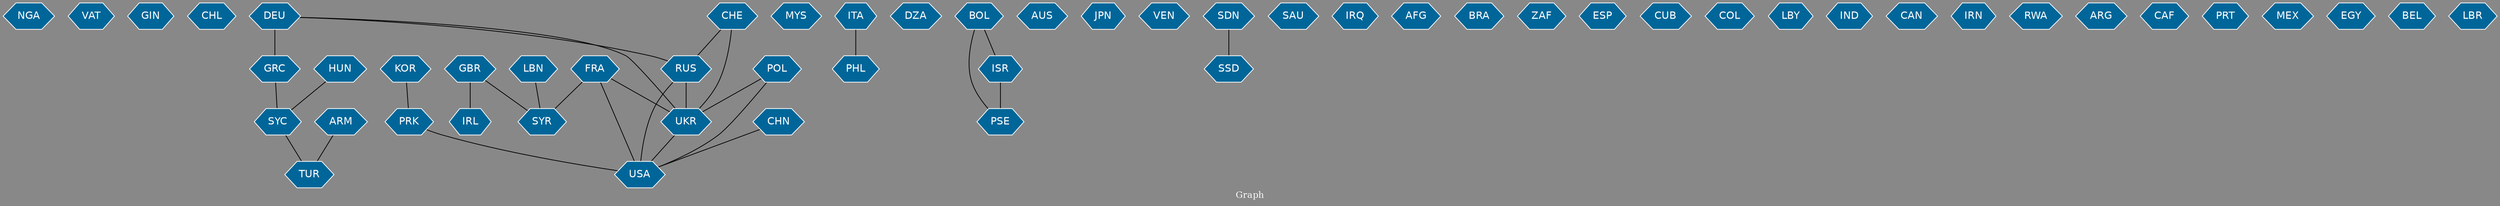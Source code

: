 // Countries together in item graph
graph {
	graph [bgcolor="#888888" fontcolor=white fontsize=12 label="Graph" outputorder=edgesfirst overlap=prism]
	node [color=white fillcolor="#006699" fontcolor=white fontname=Helvetica shape=hexagon style=filled]
	edge [arrowhead=open color=black fontcolor=white fontname=Courier fontsize=12]
		NGA [label=NGA]
		VAT [label=VAT]
		GIN [label=GIN]
		CHL [label=CHL]
		UKR [label=UKR]
		RUS [label=RUS]
		HUN [label=HUN]
		KOR [label=KOR]
		MYS [label=MYS]
		ITA [label=ITA]
		FRA [label=FRA]
		USA [label=USA]
		POL [label=POL]
		DZA [label=DZA]
		PSE [label=PSE]
		AUS [label=AUS]
		JPN [label=JPN]
		TUR [label=TUR]
		GBR [label=GBR]
		VEN [label=VEN]
		BOL [label=BOL]
		SSD [label=SSD]
		SDN [label=SDN]
		DEU [label=DEU]
		GRC [label=GRC]
		PRK [label=PRK]
		SAU [label=SAU]
		IRQ [label=IRQ]
		AFG [label=AFG]
		BRA [label=BRA]
		ZAF [label=ZAF]
		ESP [label=ESP]
		CUB [label=CUB]
		COL [label=COL]
		LBY [label=LBY]
		IND [label=IND]
		SYR [label=SYR]
		ISR [label=ISR]
		SYC [label=SYC]
		CAN [label=CAN]
		IRN [label=IRN]
		CHN [label=CHN]
		IRL [label=IRL]
		RWA [label=RWA]
		PHL [label=PHL]
		ARG [label=ARG]
		CAF [label=CAF]
		PRT [label=PRT]
		CHE [label=CHE]
		MEX [label=MEX]
		EGY [label=EGY]
		ARM [label=ARM]
		LBN [label=LBN]
		BEL [label=BEL]
		LBR [label=LBR]
			FRA -- USA [weight=1]
			DEU -- UKR [weight=1]
			KOR -- PRK [weight=1]
			ISR -- PSE [weight=3]
			DEU -- RUS [weight=1]
			CHN -- USA [weight=1]
			CHE -- RUS [weight=3]
			ITA -- PHL [weight=1]
			ARM -- TUR [weight=1]
			BOL -- ISR [weight=1]
			FRA -- SYR [weight=2]
			GBR -- IRL [weight=1]
			RUS -- USA [weight=7]
			CHE -- UKR [weight=4]
			LBN -- SYR [weight=1]
			UKR -- USA [weight=5]
			RUS -- UKR [weight=28]
			SYC -- TUR [weight=1]
			BOL -- PSE [weight=1]
			DEU -- GRC [weight=4]
			SDN -- SSD [weight=4]
			POL -- UKR [weight=1]
			GRC -- SYC [weight=1]
			PRK -- USA [weight=1]
			FRA -- UKR [weight=1]
			POL -- USA [weight=1]
			HUN -- SYC [weight=1]
			GBR -- SYR [weight=1]
}